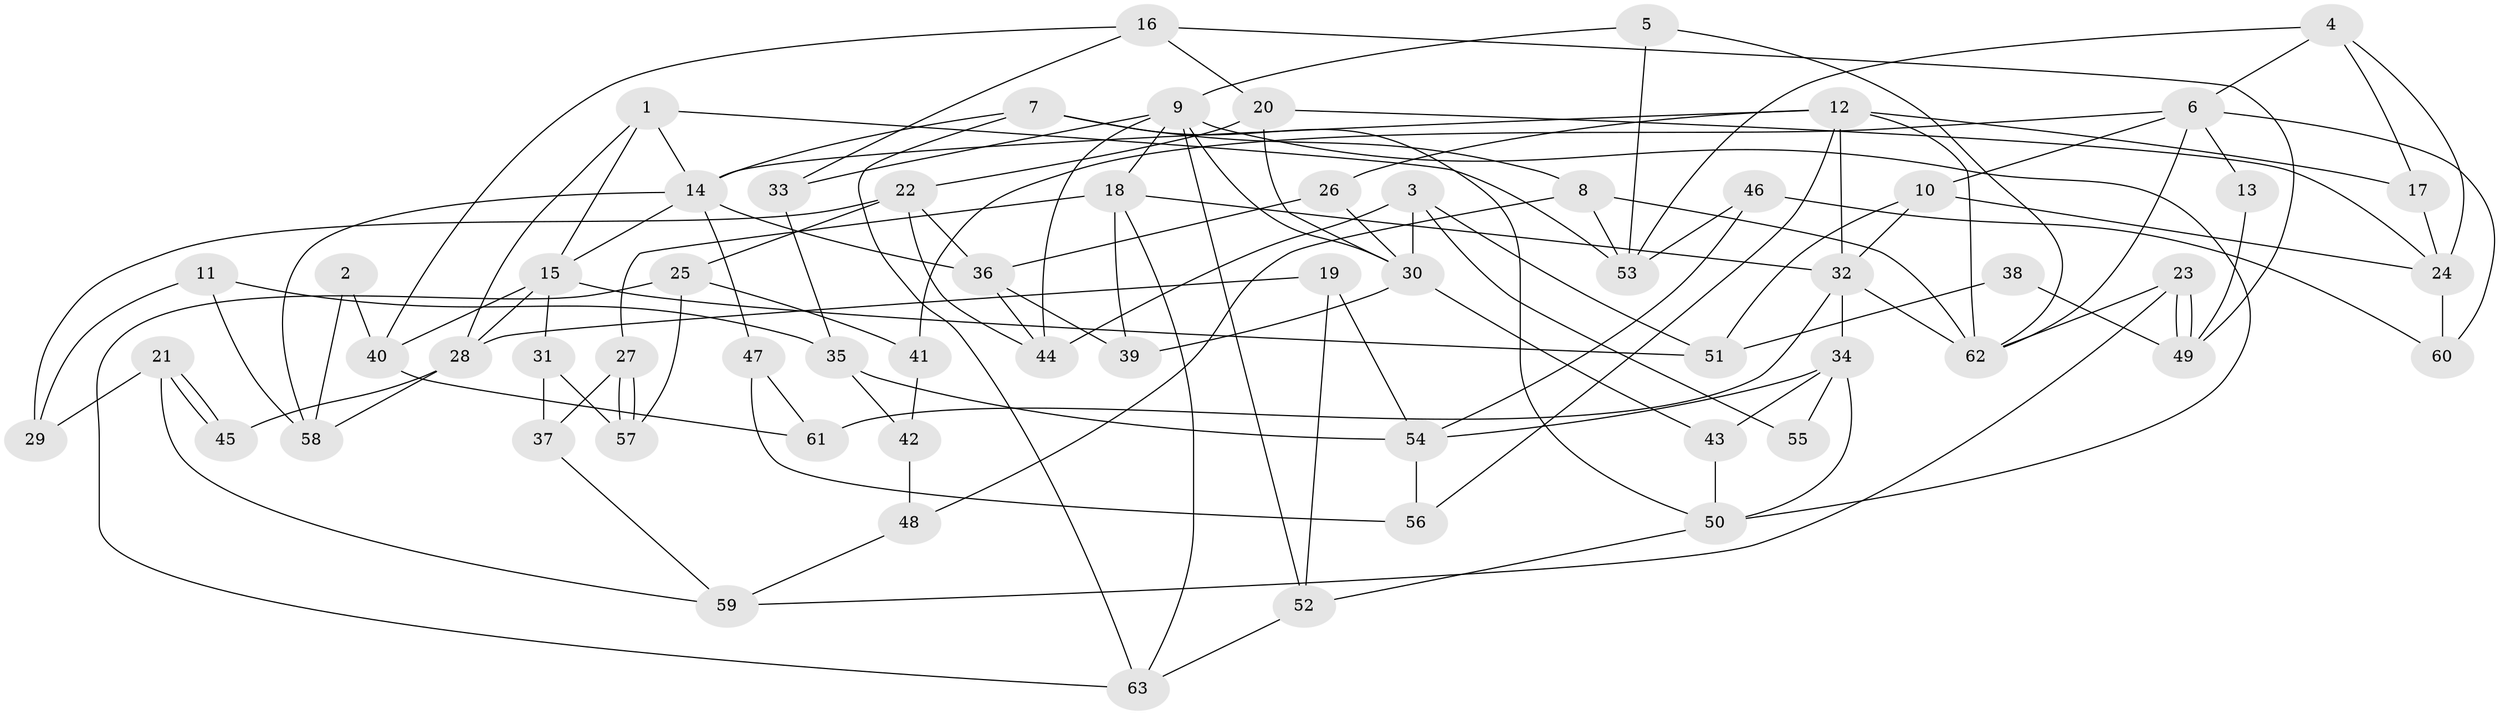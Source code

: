 // Generated by graph-tools (version 1.1) at 2025/02/03/09/25 03:02:09]
// undirected, 63 vertices, 126 edges
graph export_dot {
graph [start="1"]
  node [color=gray90,style=filled];
  1;
  2;
  3;
  4;
  5;
  6;
  7;
  8;
  9;
  10;
  11;
  12;
  13;
  14;
  15;
  16;
  17;
  18;
  19;
  20;
  21;
  22;
  23;
  24;
  25;
  26;
  27;
  28;
  29;
  30;
  31;
  32;
  33;
  34;
  35;
  36;
  37;
  38;
  39;
  40;
  41;
  42;
  43;
  44;
  45;
  46;
  47;
  48;
  49;
  50;
  51;
  52;
  53;
  54;
  55;
  56;
  57;
  58;
  59;
  60;
  61;
  62;
  63;
  1 -- 14;
  1 -- 15;
  1 -- 28;
  1 -- 53;
  2 -- 40;
  2 -- 58;
  3 -- 30;
  3 -- 44;
  3 -- 51;
  3 -- 55;
  4 -- 53;
  4 -- 6;
  4 -- 17;
  4 -- 24;
  5 -- 53;
  5 -- 62;
  5 -- 9;
  6 -- 41;
  6 -- 10;
  6 -- 13;
  6 -- 60;
  6 -- 62;
  7 -- 14;
  7 -- 50;
  7 -- 8;
  7 -- 63;
  8 -- 62;
  8 -- 48;
  8 -- 53;
  9 -- 50;
  9 -- 18;
  9 -- 30;
  9 -- 33;
  9 -- 44;
  9 -- 52;
  10 -- 32;
  10 -- 24;
  10 -- 51;
  11 -- 29;
  11 -- 35;
  11 -- 58;
  12 -- 14;
  12 -- 62;
  12 -- 17;
  12 -- 26;
  12 -- 32;
  12 -- 56;
  13 -- 49;
  14 -- 58;
  14 -- 36;
  14 -- 15;
  14 -- 47;
  15 -- 51;
  15 -- 28;
  15 -- 31;
  15 -- 40;
  16 -- 20;
  16 -- 40;
  16 -- 33;
  16 -- 49;
  17 -- 24;
  18 -- 32;
  18 -- 27;
  18 -- 39;
  18 -- 63;
  19 -- 28;
  19 -- 52;
  19 -- 54;
  20 -- 24;
  20 -- 30;
  20 -- 22;
  21 -- 45;
  21 -- 45;
  21 -- 59;
  21 -- 29;
  22 -- 44;
  22 -- 25;
  22 -- 29;
  22 -- 36;
  23 -- 62;
  23 -- 49;
  23 -- 49;
  23 -- 59;
  24 -- 60;
  25 -- 63;
  25 -- 41;
  25 -- 57;
  26 -- 30;
  26 -- 36;
  27 -- 57;
  27 -- 57;
  27 -- 37;
  28 -- 45;
  28 -- 58;
  30 -- 39;
  30 -- 43;
  31 -- 57;
  31 -- 37;
  32 -- 34;
  32 -- 61;
  32 -- 62;
  33 -- 35;
  34 -- 43;
  34 -- 54;
  34 -- 50;
  34 -- 55;
  35 -- 54;
  35 -- 42;
  36 -- 39;
  36 -- 44;
  37 -- 59;
  38 -- 51;
  38 -- 49;
  40 -- 61;
  41 -- 42;
  42 -- 48;
  43 -- 50;
  46 -- 60;
  46 -- 53;
  46 -- 54;
  47 -- 56;
  47 -- 61;
  48 -- 59;
  50 -- 52;
  52 -- 63;
  54 -- 56;
}
